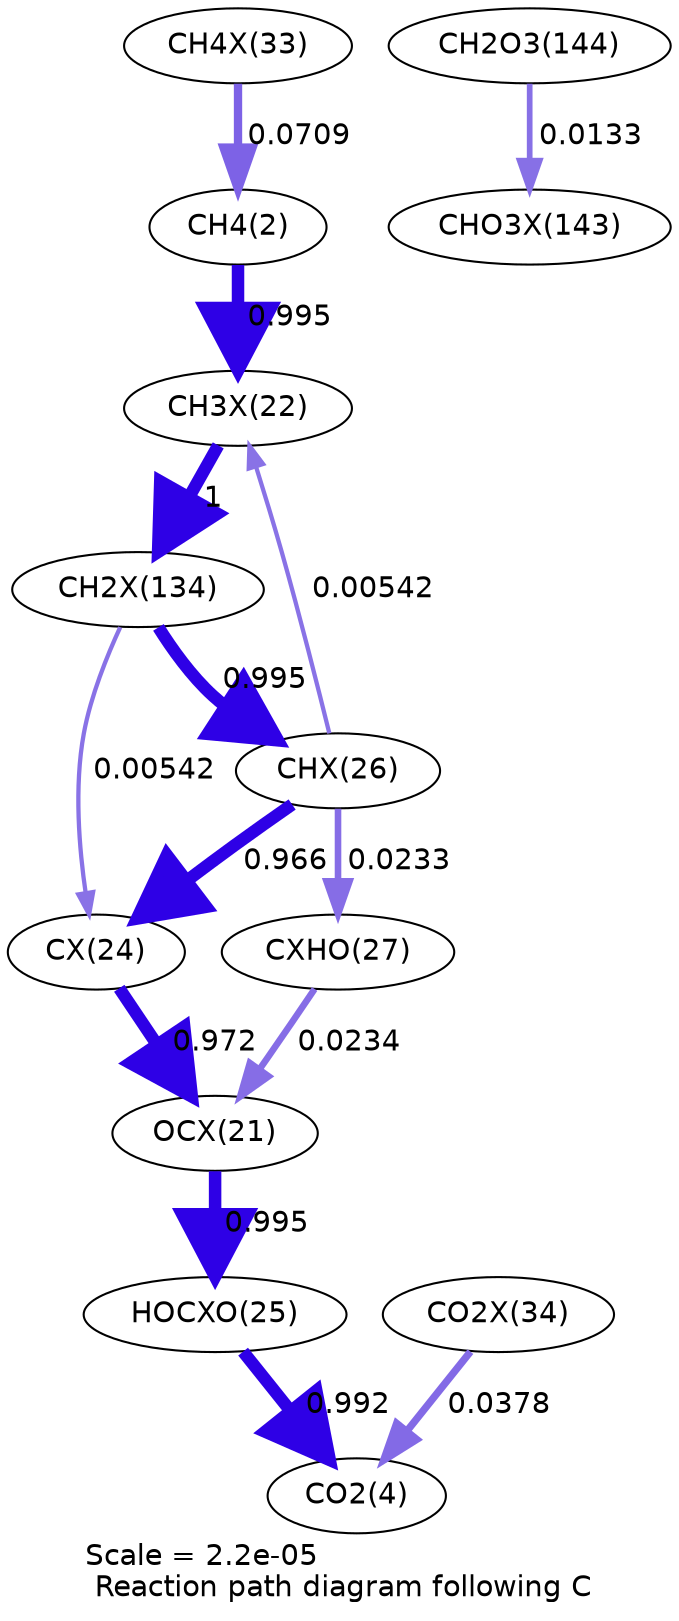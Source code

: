 digraph reaction_paths {
center=1;
s34 -> s4[fontname="Helvetica", penwidth=4, arrowsize=2, color="0.7, 0.571, 0.9"
, label=" 0.0709"];
s4 -> s28[fontname="Helvetica", penwidth=6, arrowsize=3, color="0.7, 1.49, 0.9"
, label=" 0.995"];
s28 -> s44[fontname="Helvetica", penwidth=6, arrowsize=3, color="0.7, 1.5, 0.9"
, label=" 1"];
s32 -> s28[fontname="Helvetica", penwidth=2.06, arrowsize=1.03, color="0.7, 0.505, 0.9"
, label=" 0.00542"];
s44 -> s32[fontname="Helvetica", penwidth=6, arrowsize=3, color="0.7, 1.49, 0.9"
, label=" 0.995"];
s44 -> s30[fontname="Helvetica", penwidth=2.06, arrowsize=1.03, color="0.7, 0.505, 0.9"
, label=" 0.00542"];
s32 -> s33[fontname="Helvetica", penwidth=3.16, arrowsize=1.58, color="0.7, 0.523, 0.9"
, label=" 0.0233"];
s32 -> s30[fontname="Helvetica", penwidth=5.97, arrowsize=2.99, color="0.7, 1.47, 0.9"
, label=" 0.966"];
s33 -> s27[fontname="Helvetica", penwidth=3.17, arrowsize=1.58, color="0.7, 0.523, 0.9"
, label=" 0.0234"];
s27 -> s31[fontname="Helvetica", penwidth=6, arrowsize=3, color="0.7, 1.49, 0.9"
, label=" 0.995"];
s30 -> s27[fontname="Helvetica", penwidth=5.98, arrowsize=2.99, color="0.7, 1.47, 0.9"
, label=" 0.972"];
s31 -> s6[fontname="Helvetica", penwidth=5.99, arrowsize=3, color="0.7, 1.49, 0.9"
, label=" 0.992"];
s35 -> s6[fontname="Helvetica", penwidth=3.53, arrowsize=1.76, color="0.7, 0.538, 0.9"
, label=" 0.0378"];
s22 -> s48[fontname="Helvetica", penwidth=2.74, arrowsize=1.37, color="0.7, 0.513, 0.9"
, label=" 0.0133"];
s4 [ fontname="Helvetica", label="CH4(2)"];
s6 [ fontname="Helvetica", label="CO2(4)"];
s22 [ fontname="Helvetica", label="CH2O3(144)"];
s27 [ fontname="Helvetica", label="OCX(21)"];
s28 [ fontname="Helvetica", label="CH3X(22)"];
s30 [ fontname="Helvetica", label="CX(24)"];
s31 [ fontname="Helvetica", label="HOCXO(25)"];
s32 [ fontname="Helvetica", label="CHX(26)"];
s33 [ fontname="Helvetica", label="CXHO(27)"];
s34 [ fontname="Helvetica", label="CH4X(33)"];
s35 [ fontname="Helvetica", label="CO2X(34)"];
s44 [ fontname="Helvetica", label="CH2X(134)"];
s48 [ fontname="Helvetica", label="CHO3X(143)"];
 label = "Scale = 2.2e-05\l Reaction path diagram following C";
 fontname = "Helvetica";
}
